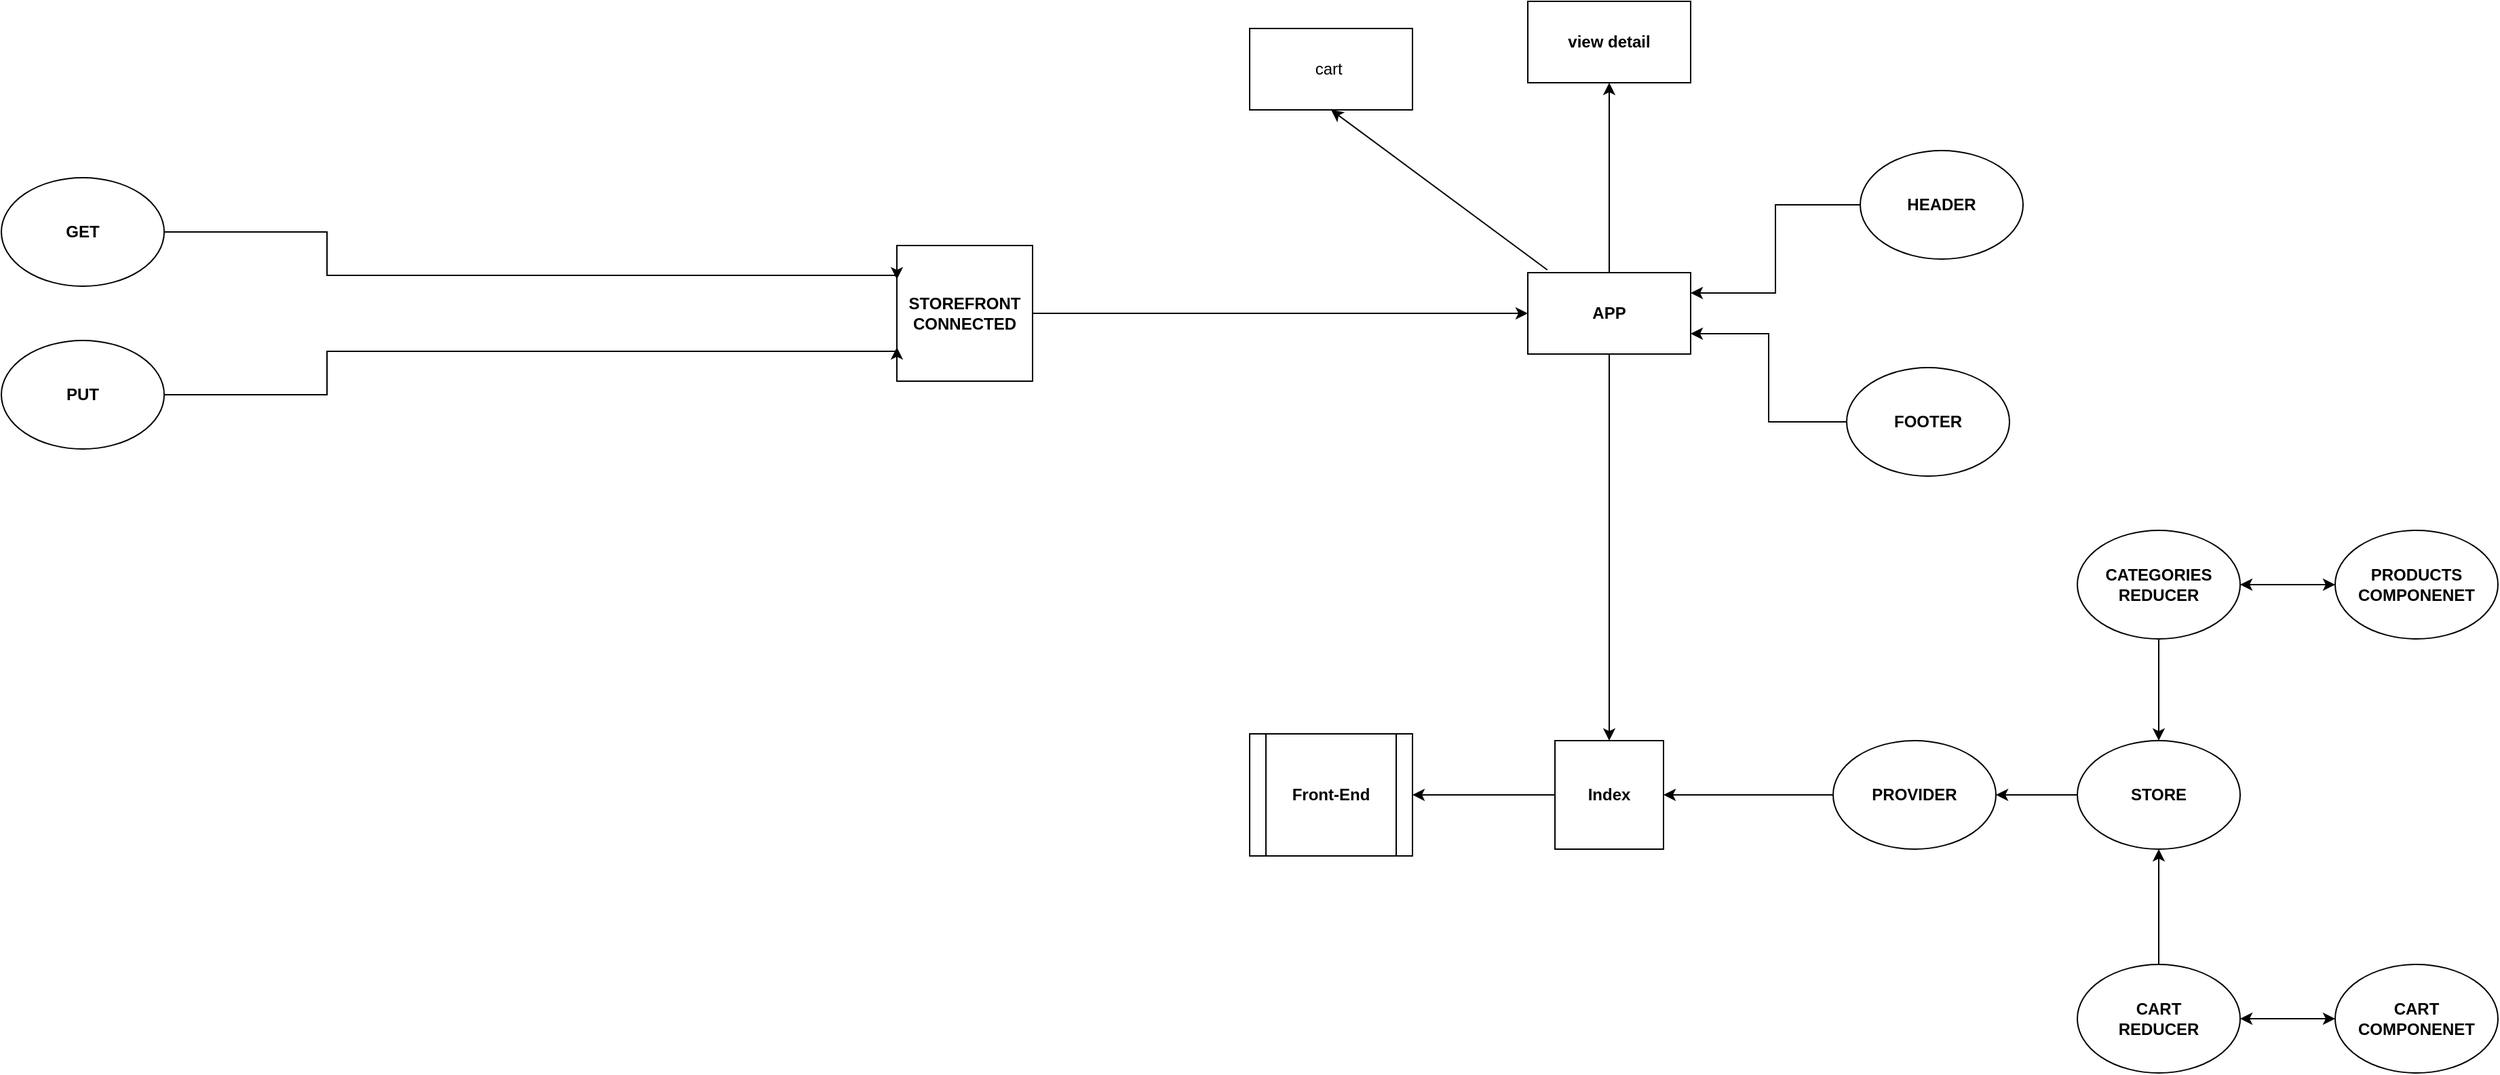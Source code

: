 <mxfile version="14.8.4" type="github">
  <diagram id="6AxerpkNITJpDG9z8xDV" name="Page-1">
    <mxGraphModel dx="2207" dy="1374" grid="1" gridSize="10" guides="1" tooltips="1" connect="1" arrows="1" fold="1" page="1" pageScale="1" pageWidth="1169" pageHeight="827" math="0" shadow="0">
      <root>
        <mxCell id="0" />
        <mxCell id="1" parent="0" />
        <mxCell id="B8otycj0XGhc9cmVPLWV-1" style="edgeStyle=orthogonalEdgeStyle;rounded=0;orthogonalLoop=1;jettySize=auto;html=1;entryX=1;entryY=0.5;entryDx=0;entryDy=0;" edge="1" parent="1" source="B8otycj0XGhc9cmVPLWV-2" target="B8otycj0XGhc9cmVPLWV-5">
          <mxGeometry relative="1" as="geometry" />
        </mxCell>
        <mxCell id="B8otycj0XGhc9cmVPLWV-2" value="&lt;b&gt;Index&lt;/b&gt;" style="whiteSpace=wrap;html=1;aspect=fixed;" vertex="1" parent="1">
          <mxGeometry x="765" y="355" width="80" height="80" as="geometry" />
        </mxCell>
        <mxCell id="B8otycj0XGhc9cmVPLWV-3" style="edgeStyle=orthogonalEdgeStyle;rounded=0;orthogonalLoop=1;jettySize=auto;html=1;entryX=0.5;entryY=0;entryDx=0;entryDy=0;" edge="1" parent="1" source="B8otycj0XGhc9cmVPLWV-4" target="B8otycj0XGhc9cmVPLWV-2">
          <mxGeometry relative="1" as="geometry" />
        </mxCell>
        <mxCell id="B8otycj0XGhc9cmVPLWV-35" value="" style="edgeStyle=orthogonalEdgeStyle;rounded=0;orthogonalLoop=1;jettySize=auto;html=1;" edge="1" parent="1" source="B8otycj0XGhc9cmVPLWV-4" target="B8otycj0XGhc9cmVPLWV-34">
          <mxGeometry relative="1" as="geometry" />
        </mxCell>
        <mxCell id="B8otycj0XGhc9cmVPLWV-4" value="&lt;b&gt;APP&lt;/b&gt;" style="rounded=0;whiteSpace=wrap;html=1;" vertex="1" parent="1">
          <mxGeometry x="745" y="10" width="120" height="60" as="geometry" />
        </mxCell>
        <mxCell id="B8otycj0XGhc9cmVPLWV-5" value="&lt;b&gt;Front-End&lt;/b&gt;" style="shape=process;whiteSpace=wrap;html=1;backgroundOutline=1;" vertex="1" parent="1">
          <mxGeometry x="540" y="350" width="120" height="90" as="geometry" />
        </mxCell>
        <mxCell id="B8otycj0XGhc9cmVPLWV-6" style="edgeStyle=orthogonalEdgeStyle;rounded=0;orthogonalLoop=1;jettySize=auto;html=1;entryX=0;entryY=0.5;entryDx=0;entryDy=0;exitX=1;exitY=0.5;exitDx=0;exitDy=0;" edge="1" parent="1" source="B8otycj0XGhc9cmVPLWV-9" target="B8otycj0XGhc9cmVPLWV-4">
          <mxGeometry relative="1" as="geometry">
            <mxPoint x="580" y="40" as="targetPoint" />
            <mxPoint x="380" y="40" as="sourcePoint" />
          </mxGeometry>
        </mxCell>
        <mxCell id="B8otycj0XGhc9cmVPLWV-9" value="&lt;div&gt;&lt;b&gt;STOREFRONT&lt;br&gt;CONNECTED&lt;/b&gt;&lt;/div&gt;" style="whiteSpace=wrap;html=1;aspect=fixed;" vertex="1" parent="1">
          <mxGeometry x="280" y="-10" width="100" height="100" as="geometry" />
        </mxCell>
        <mxCell id="B8otycj0XGhc9cmVPLWV-14" style="edgeStyle=orthogonalEdgeStyle;rounded=0;orthogonalLoop=1;jettySize=auto;html=1;entryX=0;entryY=0.75;entryDx=0;entryDy=0;exitX=1;exitY=0.5;exitDx=0;exitDy=0;" edge="1" parent="1" source="B8otycj0XGhc9cmVPLWV-15" target="B8otycj0XGhc9cmVPLWV-9">
          <mxGeometry relative="1" as="geometry">
            <mxPoint x="-2.426" y="68.284" as="targetPoint" />
            <Array as="points">
              <mxPoint x="-140" y="100" />
              <mxPoint x="-140" y="68" />
              <mxPoint x="280" y="68" />
            </Array>
            <mxPoint x="-260" y="110" as="sourcePoint" />
          </mxGeometry>
        </mxCell>
        <mxCell id="B8otycj0XGhc9cmVPLWV-15" value="&lt;b&gt;PUT&lt;/b&gt;" style="ellipse;whiteSpace=wrap;html=1;" vertex="1" parent="1">
          <mxGeometry x="-380" y="60" width="120" height="80" as="geometry" />
        </mxCell>
        <mxCell id="B8otycj0XGhc9cmVPLWV-16" style="edgeStyle=orthogonalEdgeStyle;rounded=0;orthogonalLoop=1;jettySize=auto;html=1;entryX=0;entryY=0.25;entryDx=0;entryDy=0;exitX=1;exitY=0.5;exitDx=0;exitDy=0;" edge="1" parent="1" source="B8otycj0XGhc9cmVPLWV-17" target="B8otycj0XGhc9cmVPLWV-9">
          <mxGeometry relative="1" as="geometry">
            <mxPoint x="-210" y="-50" as="sourcePoint" />
            <Array as="points">
              <mxPoint x="-140" y="-20" />
              <mxPoint x="-140" y="12" />
              <mxPoint x="280" y="12" />
            </Array>
            <mxPoint x="-2.426" y="11.716" as="targetPoint" />
          </mxGeometry>
        </mxCell>
        <mxCell id="B8otycj0XGhc9cmVPLWV-17" value="&lt;b&gt;GET&lt;/b&gt;" style="ellipse;whiteSpace=wrap;html=1;" vertex="1" parent="1">
          <mxGeometry x="-380" y="-60" width="120" height="80" as="geometry" />
        </mxCell>
        <mxCell id="B8otycj0XGhc9cmVPLWV-18" style="edgeStyle=orthogonalEdgeStyle;rounded=0;orthogonalLoop=1;jettySize=auto;html=1;entryX=1;entryY=0.25;entryDx=0;entryDy=0;" edge="1" parent="1" source="B8otycj0XGhc9cmVPLWV-19" target="B8otycj0XGhc9cmVPLWV-4">
          <mxGeometry relative="1" as="geometry" />
        </mxCell>
        <mxCell id="B8otycj0XGhc9cmVPLWV-19" value="&lt;b&gt;HEADER&lt;/b&gt;" style="ellipse;whiteSpace=wrap;html=1;" vertex="1" parent="1">
          <mxGeometry x="990" y="-80" width="120" height="80" as="geometry" />
        </mxCell>
        <mxCell id="B8otycj0XGhc9cmVPLWV-20" style="edgeStyle=orthogonalEdgeStyle;rounded=0;orthogonalLoop=1;jettySize=auto;html=1;entryX=1;entryY=0.75;entryDx=0;entryDy=0;" edge="1" parent="1" source="B8otycj0XGhc9cmVPLWV-21" target="B8otycj0XGhc9cmVPLWV-4">
          <mxGeometry relative="1" as="geometry" />
        </mxCell>
        <mxCell id="B8otycj0XGhc9cmVPLWV-21" value="&lt;b&gt;FOOTER&lt;/b&gt;" style="ellipse;whiteSpace=wrap;html=1;" vertex="1" parent="1">
          <mxGeometry x="980" y="80" width="120" height="80" as="geometry" />
        </mxCell>
        <mxCell id="B8otycj0XGhc9cmVPLWV-22" style="edgeStyle=orthogonalEdgeStyle;rounded=0;orthogonalLoop=1;jettySize=auto;html=1;entryX=0.5;entryY=0;entryDx=0;entryDy=0;" edge="1" parent="1" source="B8otycj0XGhc9cmVPLWV-23" target="B8otycj0XGhc9cmVPLWV-25">
          <mxGeometry relative="1" as="geometry" />
        </mxCell>
        <mxCell id="B8otycj0XGhc9cmVPLWV-23" value="&lt;b&gt;CATEGORIES&lt;br&gt;REDUCER&lt;br&gt;&lt;/b&gt;" style="ellipse;whiteSpace=wrap;html=1;" vertex="1" parent="1">
          <mxGeometry x="1150" y="200" width="120" height="80" as="geometry" />
        </mxCell>
        <mxCell id="B8otycj0XGhc9cmVPLWV-24" style="edgeStyle=orthogonalEdgeStyle;rounded=0;orthogonalLoop=1;jettySize=auto;html=1;entryX=1;entryY=0.5;entryDx=0;entryDy=0;" edge="1" parent="1" source="B8otycj0XGhc9cmVPLWV-25" target="B8otycj0XGhc9cmVPLWV-27">
          <mxGeometry relative="1" as="geometry" />
        </mxCell>
        <mxCell id="B8otycj0XGhc9cmVPLWV-25" value="&lt;b&gt;STORE&lt;/b&gt;" style="ellipse;whiteSpace=wrap;html=1;" vertex="1" parent="1">
          <mxGeometry x="1150" y="355" width="120" height="80" as="geometry" />
        </mxCell>
        <mxCell id="B8otycj0XGhc9cmVPLWV-26" style="edgeStyle=orthogonalEdgeStyle;rounded=0;orthogonalLoop=1;jettySize=auto;html=1;entryX=1;entryY=0.5;entryDx=0;entryDy=0;" edge="1" parent="1" source="B8otycj0XGhc9cmVPLWV-27" target="B8otycj0XGhc9cmVPLWV-2">
          <mxGeometry relative="1" as="geometry" />
        </mxCell>
        <mxCell id="B8otycj0XGhc9cmVPLWV-27" value="&lt;b&gt;PROVIDER&lt;/b&gt;" style="ellipse;whiteSpace=wrap;html=1;" vertex="1" parent="1">
          <mxGeometry x="970" y="355" width="120" height="80" as="geometry" />
        </mxCell>
        <mxCell id="B8otycj0XGhc9cmVPLWV-28" value="&lt;b&gt;PRODUCTS&lt;br&gt;COMPONENET&lt;br&gt;&lt;/b&gt;" style="ellipse;whiteSpace=wrap;html=1;" vertex="1" parent="1">
          <mxGeometry x="1340" y="200" width="120" height="80" as="geometry" />
        </mxCell>
        <mxCell id="B8otycj0XGhc9cmVPLWV-29" value="" style="endArrow=classic;startArrow=classic;html=1;entryX=0;entryY=0.5;entryDx=0;entryDy=0;exitX=1;exitY=0.5;exitDx=0;exitDy=0;" edge="1" parent="1" source="B8otycj0XGhc9cmVPLWV-23" target="B8otycj0XGhc9cmVPLWV-28">
          <mxGeometry width="50" height="50" relative="1" as="geometry">
            <mxPoint x="1280" y="280" as="sourcePoint" />
            <mxPoint x="1330" y="230" as="targetPoint" />
          </mxGeometry>
        </mxCell>
        <mxCell id="B8otycj0XGhc9cmVPLWV-30" style="edgeStyle=orthogonalEdgeStyle;rounded=0;orthogonalLoop=1;jettySize=auto;html=1;entryX=0.5;entryY=1;entryDx=0;entryDy=0;" edge="1" parent="1" source="B8otycj0XGhc9cmVPLWV-31" target="B8otycj0XGhc9cmVPLWV-25">
          <mxGeometry relative="1" as="geometry" />
        </mxCell>
        <mxCell id="B8otycj0XGhc9cmVPLWV-31" value="&lt;b&gt;CART&lt;br&gt;REDUCER&lt;br&gt;&lt;/b&gt;" style="ellipse;whiteSpace=wrap;html=1;" vertex="1" parent="1">
          <mxGeometry x="1150" y="520" width="120" height="80" as="geometry" />
        </mxCell>
        <mxCell id="B8otycj0XGhc9cmVPLWV-32" value="&lt;b&gt;CART&lt;br&gt;COMPONENET&lt;br&gt;&lt;/b&gt;" style="ellipse;whiteSpace=wrap;html=1;" vertex="1" parent="1">
          <mxGeometry x="1340" y="520" width="120" height="80" as="geometry" />
        </mxCell>
        <mxCell id="B8otycj0XGhc9cmVPLWV-33" value="" style="endArrow=classic;startArrow=classic;html=1;entryX=0;entryY=0.5;entryDx=0;entryDy=0;exitX=1;exitY=0.5;exitDx=0;exitDy=0;" edge="1" parent="1" source="B8otycj0XGhc9cmVPLWV-31" target="B8otycj0XGhc9cmVPLWV-32">
          <mxGeometry width="50" height="50" relative="1" as="geometry">
            <mxPoint x="1280" y="600" as="sourcePoint" />
            <mxPoint x="1330" y="550" as="targetPoint" />
          </mxGeometry>
        </mxCell>
        <mxCell id="B8otycj0XGhc9cmVPLWV-34" value="&lt;b&gt;view detail&lt;/b&gt;" style="rounded=0;whiteSpace=wrap;html=1;" vertex="1" parent="1">
          <mxGeometry x="745" y="-190" width="120" height="60" as="geometry" />
        </mxCell>
        <mxCell id="B8otycj0XGhc9cmVPLWV-36" value="cart&amp;nbsp;" style="rounded=0;whiteSpace=wrap;html=1;" vertex="1" parent="1">
          <mxGeometry x="540" y="-170" width="120" height="60" as="geometry" />
        </mxCell>
        <mxCell id="B8otycj0XGhc9cmVPLWV-37" value="" style="endArrow=classic;html=1;entryX=0.5;entryY=1;entryDx=0;entryDy=0;exitX=0.12;exitY=-0.033;exitDx=0;exitDy=0;exitPerimeter=0;" edge="1" parent="1" source="B8otycj0XGhc9cmVPLWV-4" target="B8otycj0XGhc9cmVPLWV-36">
          <mxGeometry width="50" height="50" relative="1" as="geometry">
            <mxPoint x="810" y="20" as="sourcePoint" />
            <mxPoint x="860" y="-30" as="targetPoint" />
          </mxGeometry>
        </mxCell>
      </root>
    </mxGraphModel>
  </diagram>
</mxfile>
